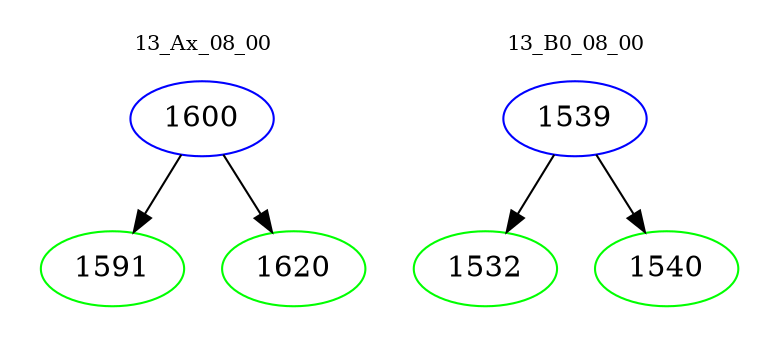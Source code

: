 digraph{
subgraph cluster_0 {
color = white
label = "13_Ax_08_00";
fontsize=10;
T0_1600 [label="1600", color="blue"]
T0_1600 -> T0_1591 [color="black"]
T0_1591 [label="1591", color="green"]
T0_1600 -> T0_1620 [color="black"]
T0_1620 [label="1620", color="green"]
}
subgraph cluster_1 {
color = white
label = "13_B0_08_00";
fontsize=10;
T1_1539 [label="1539", color="blue"]
T1_1539 -> T1_1532 [color="black"]
T1_1532 [label="1532", color="green"]
T1_1539 -> T1_1540 [color="black"]
T1_1540 [label="1540", color="green"]
}
}

